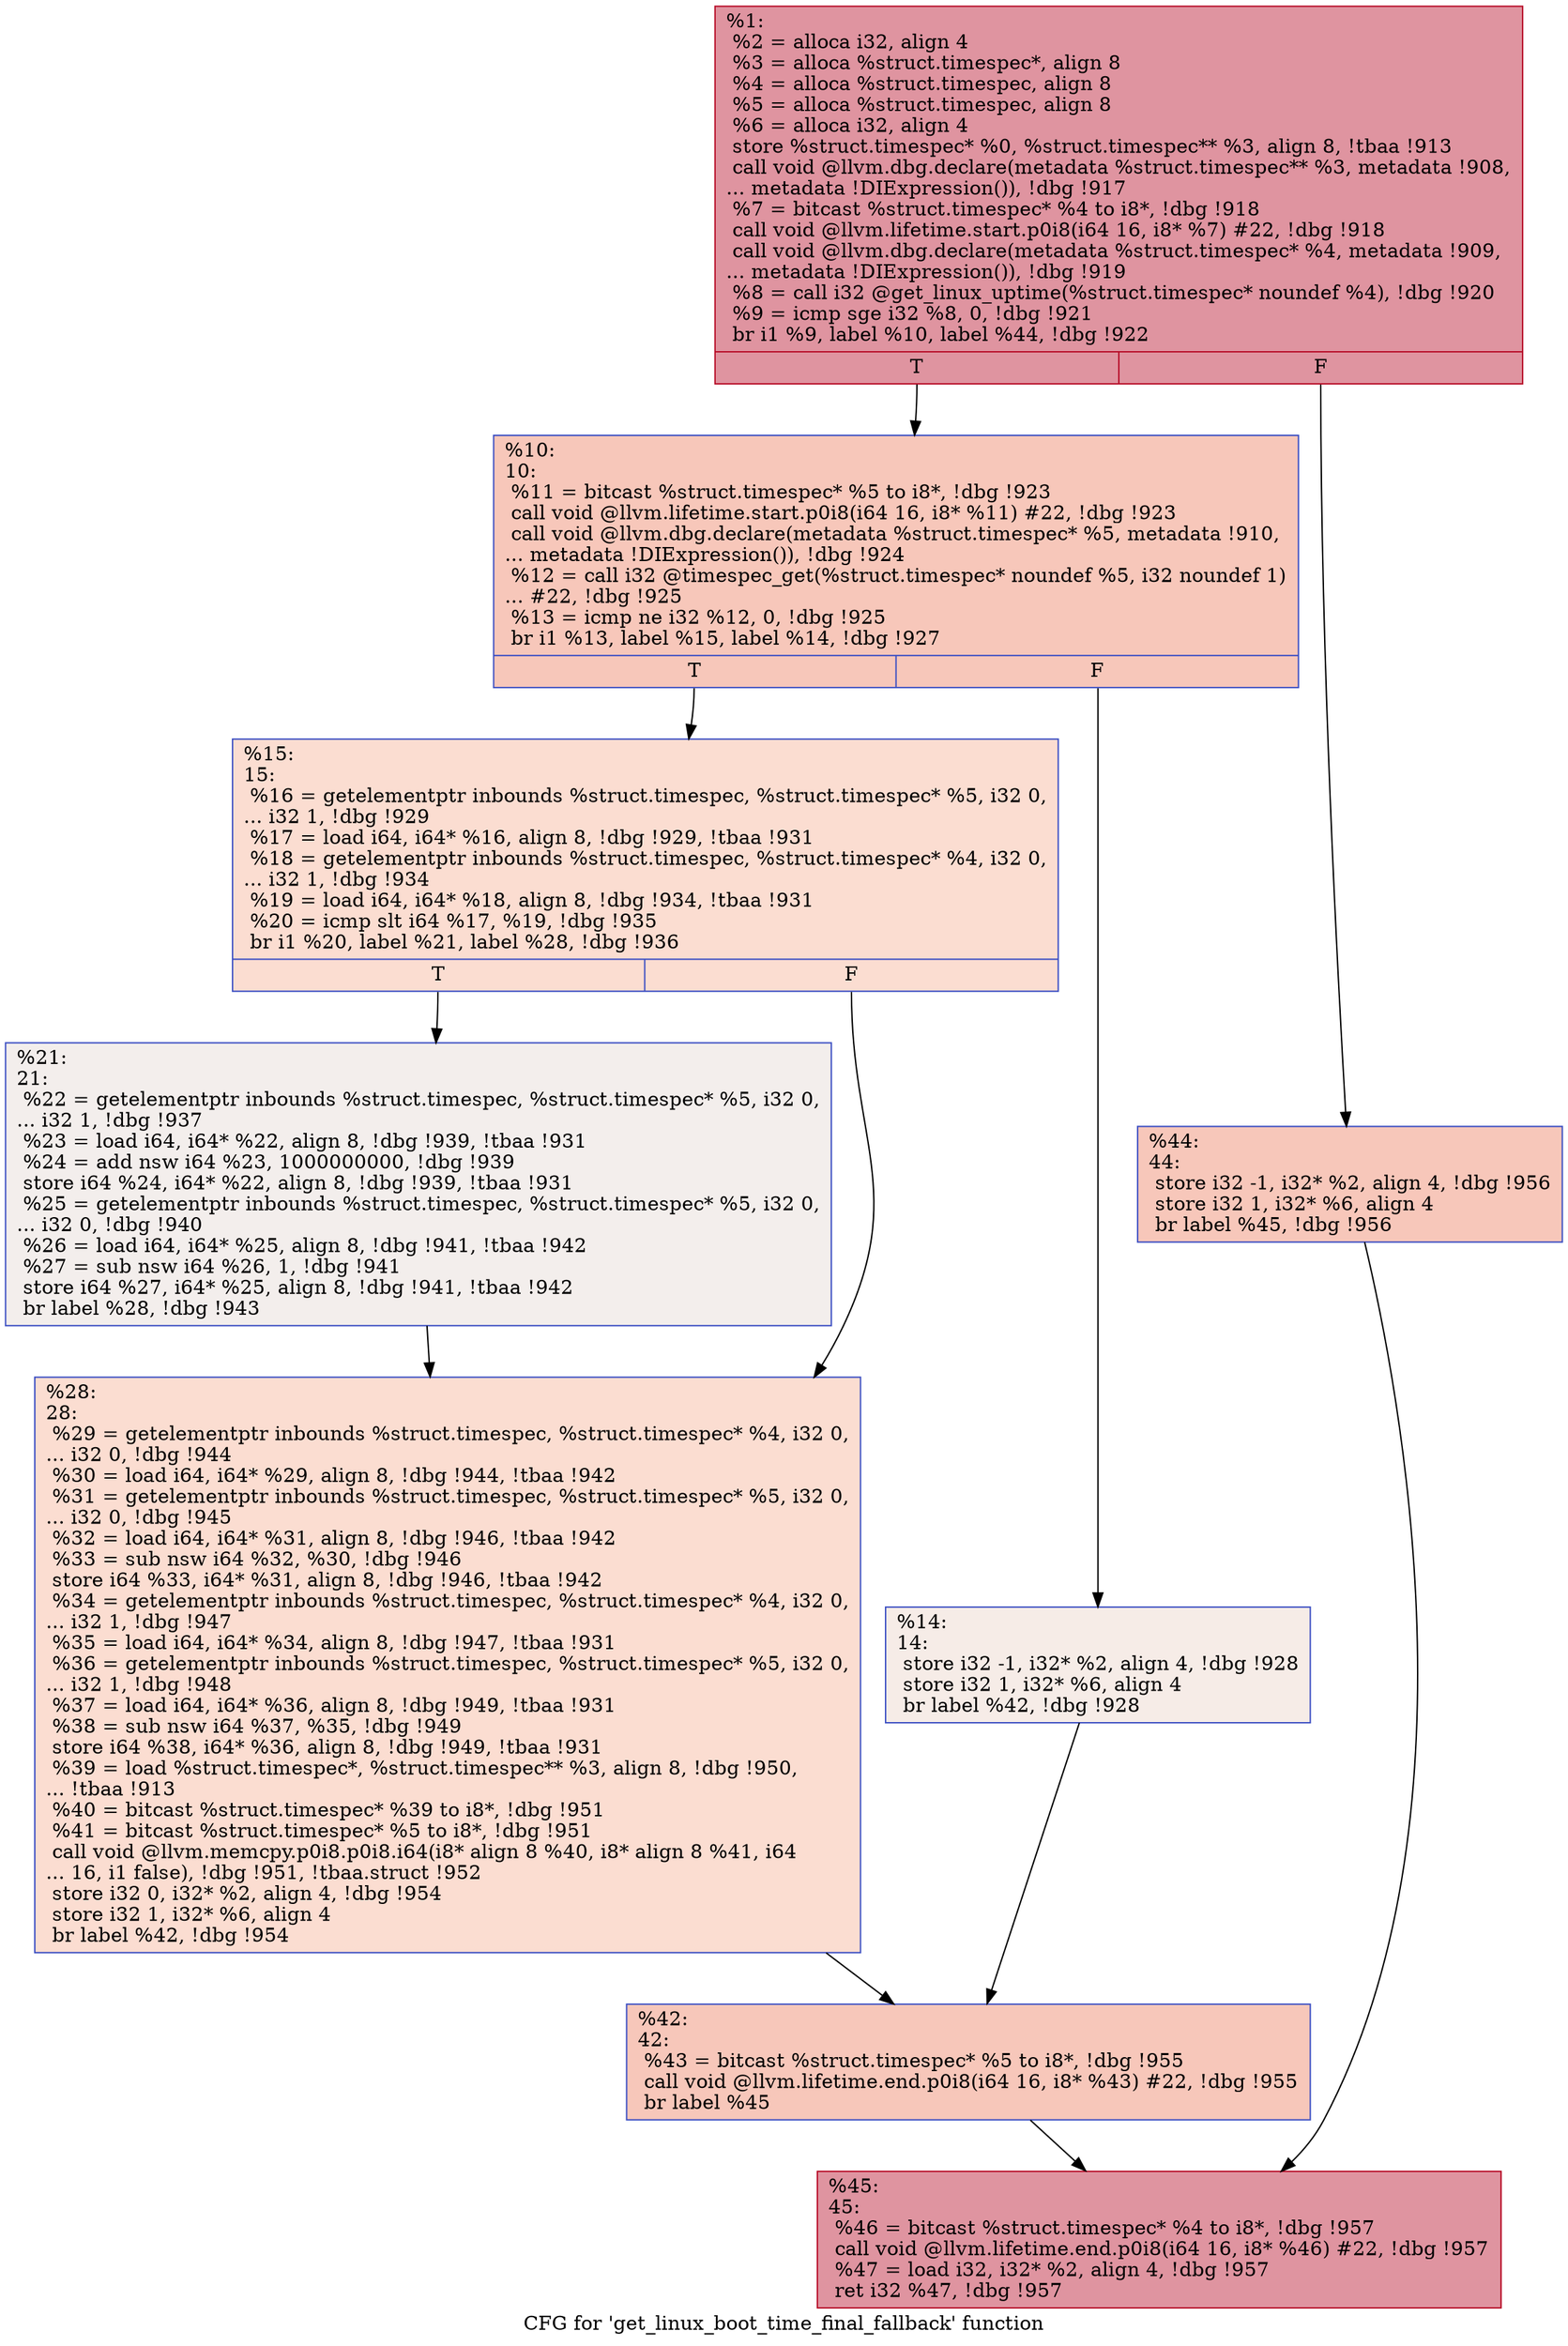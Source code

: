 digraph "CFG for 'get_linux_boot_time_final_fallback' function" {
	label="CFG for 'get_linux_boot_time_final_fallback' function";

	Node0x1e363e0 [shape=record,color="#b70d28ff", style=filled, fillcolor="#b70d2870",label="{%1:\l  %2 = alloca i32, align 4\l  %3 = alloca %struct.timespec*, align 8\l  %4 = alloca %struct.timespec, align 8\l  %5 = alloca %struct.timespec, align 8\l  %6 = alloca i32, align 4\l  store %struct.timespec* %0, %struct.timespec** %3, align 8, !tbaa !913\l  call void @llvm.dbg.declare(metadata %struct.timespec** %3, metadata !908,\l... metadata !DIExpression()), !dbg !917\l  %7 = bitcast %struct.timespec* %4 to i8*, !dbg !918\l  call void @llvm.lifetime.start.p0i8(i64 16, i8* %7) #22, !dbg !918\l  call void @llvm.dbg.declare(metadata %struct.timespec* %4, metadata !909,\l... metadata !DIExpression()), !dbg !919\l  %8 = call i32 @get_linux_uptime(%struct.timespec* noundef %4), !dbg !920\l  %9 = icmp sge i32 %8, 0, !dbg !921\l  br i1 %9, label %10, label %44, !dbg !922\l|{<s0>T|<s1>F}}"];
	Node0x1e363e0:s0 -> Node0x1e36430;
	Node0x1e363e0:s1 -> Node0x1e36610;
	Node0x1e36430 [shape=record,color="#3d50c3ff", style=filled, fillcolor="#ec7f6370",label="{%10:\l10:                                               \l  %11 = bitcast %struct.timespec* %5 to i8*, !dbg !923\l  call void @llvm.lifetime.start.p0i8(i64 16, i8* %11) #22, !dbg !923\l  call void @llvm.dbg.declare(metadata %struct.timespec* %5, metadata !910,\l... metadata !DIExpression()), !dbg !924\l  %12 = call i32 @timespec_get(%struct.timespec* noundef %5, i32 noundef 1)\l... #22, !dbg !925\l  %13 = icmp ne i32 %12, 0, !dbg !925\l  br i1 %13, label %15, label %14, !dbg !927\l|{<s0>T|<s1>F}}"];
	Node0x1e36430:s0 -> Node0x1e364d0;
	Node0x1e36430:s1 -> Node0x1e36480;
	Node0x1e36480 [shape=record,color="#3d50c3ff", style=filled, fillcolor="#ead5c970",label="{%14:\l14:                                               \l  store i32 -1, i32* %2, align 4, !dbg !928\l  store i32 1, i32* %6, align 4\l  br label %42, !dbg !928\l}"];
	Node0x1e36480 -> Node0x1e365c0;
	Node0x1e364d0 [shape=record,color="#3d50c3ff", style=filled, fillcolor="#f7b39670",label="{%15:\l15:                                               \l  %16 = getelementptr inbounds %struct.timespec, %struct.timespec* %5, i32 0,\l... i32 1, !dbg !929\l  %17 = load i64, i64* %16, align 8, !dbg !929, !tbaa !931\l  %18 = getelementptr inbounds %struct.timespec, %struct.timespec* %4, i32 0,\l... i32 1, !dbg !934\l  %19 = load i64, i64* %18, align 8, !dbg !934, !tbaa !931\l  %20 = icmp slt i64 %17, %19, !dbg !935\l  br i1 %20, label %21, label %28, !dbg !936\l|{<s0>T|<s1>F}}"];
	Node0x1e364d0:s0 -> Node0x1e36520;
	Node0x1e364d0:s1 -> Node0x1e36570;
	Node0x1e36520 [shape=record,color="#3d50c3ff", style=filled, fillcolor="#e3d9d370",label="{%21:\l21:                                               \l  %22 = getelementptr inbounds %struct.timespec, %struct.timespec* %5, i32 0,\l... i32 1, !dbg !937\l  %23 = load i64, i64* %22, align 8, !dbg !939, !tbaa !931\l  %24 = add nsw i64 %23, 1000000000, !dbg !939\l  store i64 %24, i64* %22, align 8, !dbg !939, !tbaa !931\l  %25 = getelementptr inbounds %struct.timespec, %struct.timespec* %5, i32 0,\l... i32 0, !dbg !940\l  %26 = load i64, i64* %25, align 8, !dbg !941, !tbaa !942\l  %27 = sub nsw i64 %26, 1, !dbg !941\l  store i64 %27, i64* %25, align 8, !dbg !941, !tbaa !942\l  br label %28, !dbg !943\l}"];
	Node0x1e36520 -> Node0x1e36570;
	Node0x1e36570 [shape=record,color="#3d50c3ff", style=filled, fillcolor="#f7b39670",label="{%28:\l28:                                               \l  %29 = getelementptr inbounds %struct.timespec, %struct.timespec* %4, i32 0,\l... i32 0, !dbg !944\l  %30 = load i64, i64* %29, align 8, !dbg !944, !tbaa !942\l  %31 = getelementptr inbounds %struct.timespec, %struct.timespec* %5, i32 0,\l... i32 0, !dbg !945\l  %32 = load i64, i64* %31, align 8, !dbg !946, !tbaa !942\l  %33 = sub nsw i64 %32, %30, !dbg !946\l  store i64 %33, i64* %31, align 8, !dbg !946, !tbaa !942\l  %34 = getelementptr inbounds %struct.timespec, %struct.timespec* %4, i32 0,\l... i32 1, !dbg !947\l  %35 = load i64, i64* %34, align 8, !dbg !947, !tbaa !931\l  %36 = getelementptr inbounds %struct.timespec, %struct.timespec* %5, i32 0,\l... i32 1, !dbg !948\l  %37 = load i64, i64* %36, align 8, !dbg !949, !tbaa !931\l  %38 = sub nsw i64 %37, %35, !dbg !949\l  store i64 %38, i64* %36, align 8, !dbg !949, !tbaa !931\l  %39 = load %struct.timespec*, %struct.timespec** %3, align 8, !dbg !950,\l... !tbaa !913\l  %40 = bitcast %struct.timespec* %39 to i8*, !dbg !951\l  %41 = bitcast %struct.timespec* %5 to i8*, !dbg !951\l  call void @llvm.memcpy.p0i8.p0i8.i64(i8* align 8 %40, i8* align 8 %41, i64\l... 16, i1 false), !dbg !951, !tbaa.struct !952\l  store i32 0, i32* %2, align 4, !dbg !954\l  store i32 1, i32* %6, align 4\l  br label %42, !dbg !954\l}"];
	Node0x1e36570 -> Node0x1e365c0;
	Node0x1e365c0 [shape=record,color="#3d50c3ff", style=filled, fillcolor="#ec7f6370",label="{%42:\l42:                                               \l  %43 = bitcast %struct.timespec* %5 to i8*, !dbg !955\l  call void @llvm.lifetime.end.p0i8(i64 16, i8* %43) #22, !dbg !955\l  br label %45\l}"];
	Node0x1e365c0 -> Node0x1e36660;
	Node0x1e36610 [shape=record,color="#3d50c3ff", style=filled, fillcolor="#ec7f6370",label="{%44:\l44:                                               \l  store i32 -1, i32* %2, align 4, !dbg !956\l  store i32 1, i32* %6, align 4\l  br label %45, !dbg !956\l}"];
	Node0x1e36610 -> Node0x1e36660;
	Node0x1e36660 [shape=record,color="#b70d28ff", style=filled, fillcolor="#b70d2870",label="{%45:\l45:                                               \l  %46 = bitcast %struct.timespec* %4 to i8*, !dbg !957\l  call void @llvm.lifetime.end.p0i8(i64 16, i8* %46) #22, !dbg !957\l  %47 = load i32, i32* %2, align 4, !dbg !957\l  ret i32 %47, !dbg !957\l}"];
}
